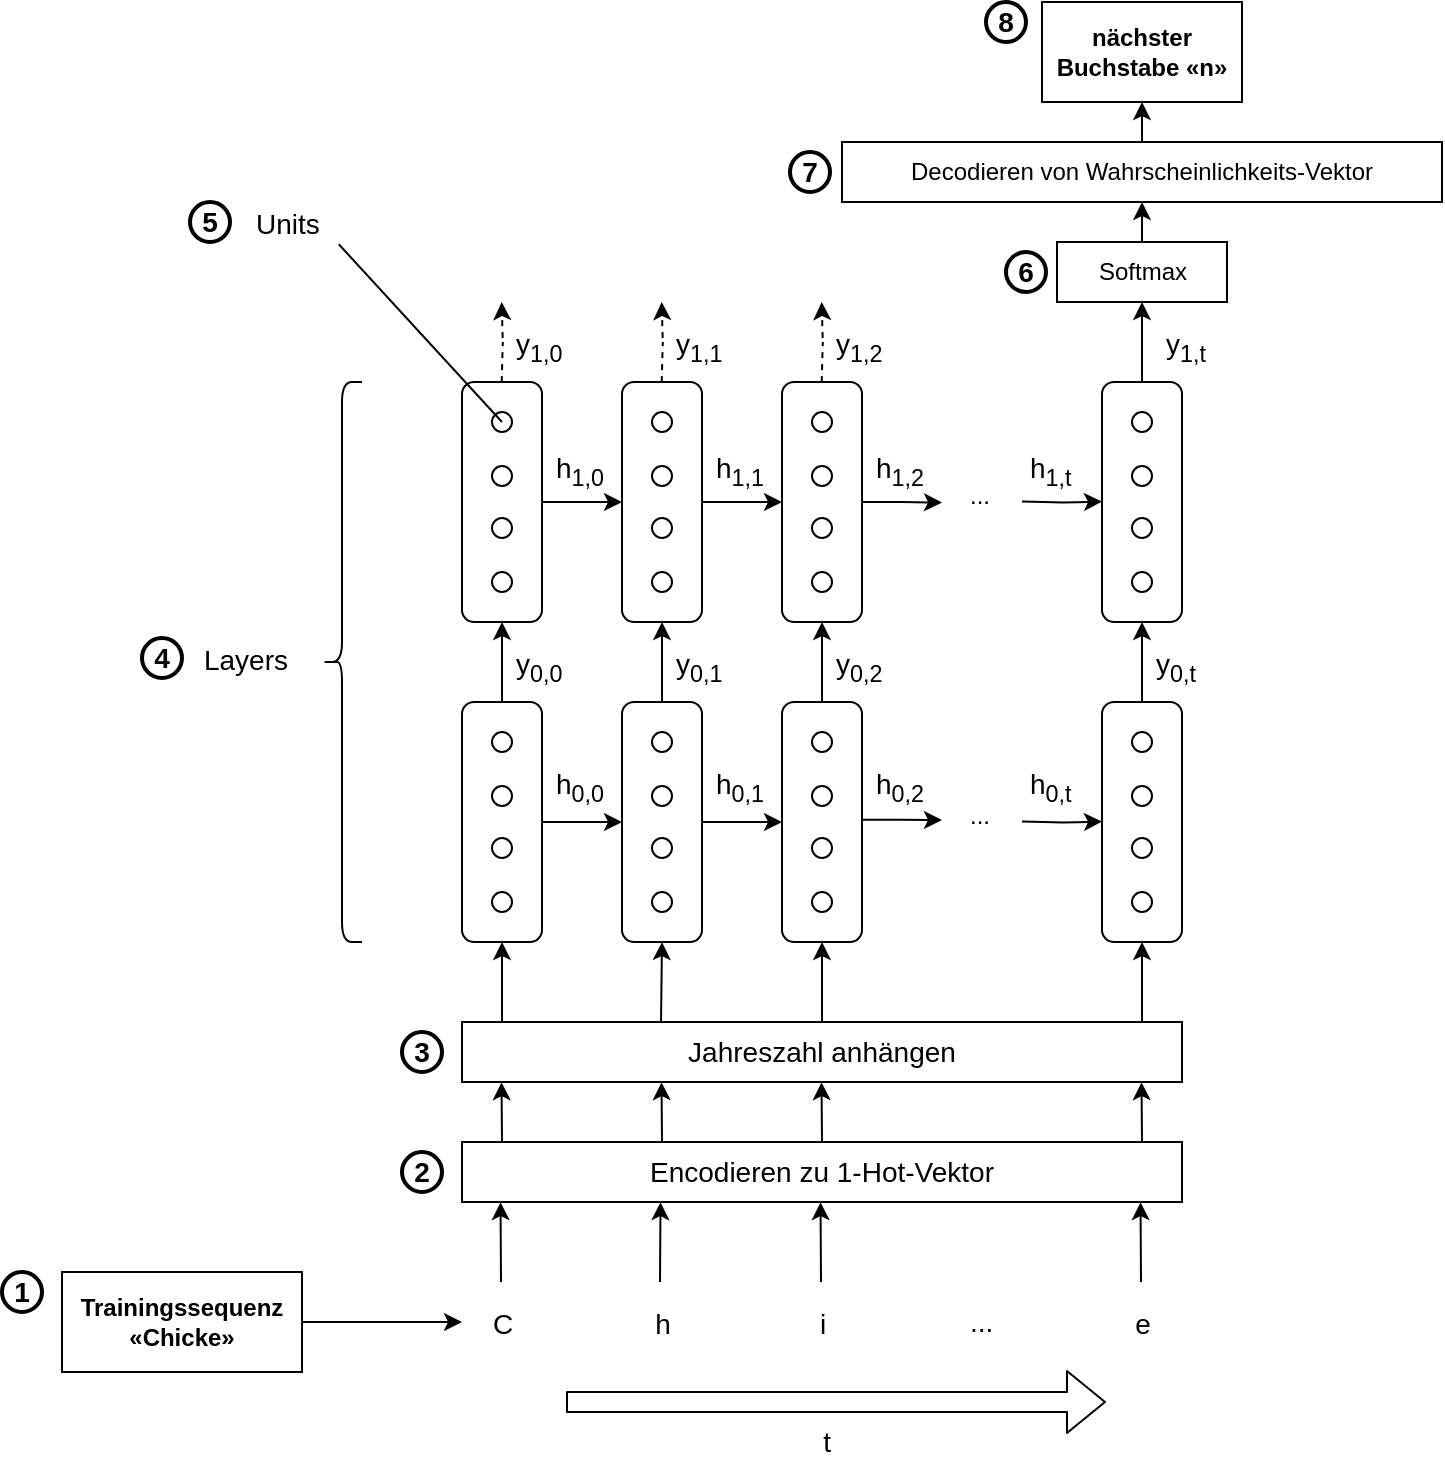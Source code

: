 <mxfile version="10.7.7" type="device"><diagram id="lL9z_keBMz3UbcUwebZH" name="Page-1"><mxGraphModel dx="898" dy="838" grid="1" gridSize="10" guides="1" tooltips="1" connect="1" arrows="1" fold="1" page="1" pageScale="1" pageWidth="1169" pageHeight="827" math="0" shadow="0"><root><mxCell id="0"/><mxCell id="1" parent="0"/><mxCell id="E1nVnceJSLLP7e6FSQIa-67" value="" style="group" parent="1" vertex="1" connectable="0"><mxGeometry x="400" y="440" width="360" height="120" as="geometry"/></mxCell><mxCell id="E1nVnceJSLLP7e6FSQIa-42" value="" style="group" parent="E1nVnceJSLLP7e6FSQIa-67" vertex="1" connectable="0"><mxGeometry width="40" height="120" as="geometry"/></mxCell><mxCell id="E1nVnceJSLLP7e6FSQIa-34" value="" style="rounded=1;whiteSpace=wrap;html=1;" parent="E1nVnceJSLLP7e6FSQIa-42" vertex="1"><mxGeometry width="40" height="120" as="geometry"/></mxCell><mxCell id="E1nVnceJSLLP7e6FSQIa-35" value="" style="ellipse;whiteSpace=wrap;html=1;aspect=fixed;rounded=1;" parent="E1nVnceJSLLP7e6FSQIa-42" vertex="1"><mxGeometry x="15" y="15" width="10" height="10" as="geometry"/></mxCell><mxCell id="E1nVnceJSLLP7e6FSQIa-38" value="" style="ellipse;whiteSpace=wrap;html=1;aspect=fixed;rounded=1;" parent="E1nVnceJSLLP7e6FSQIa-42" vertex="1"><mxGeometry x="15" y="42" width="10" height="10" as="geometry"/></mxCell><mxCell id="E1nVnceJSLLP7e6FSQIa-39" value="" style="ellipse;whiteSpace=wrap;html=1;aspect=fixed;rounded=1;" parent="E1nVnceJSLLP7e6FSQIa-42" vertex="1"><mxGeometry x="15" y="68" width="10" height="10" as="geometry"/></mxCell><mxCell id="E1nVnceJSLLP7e6FSQIa-40" value="" style="ellipse;whiteSpace=wrap;html=1;aspect=fixed;rounded=1;" parent="E1nVnceJSLLP7e6FSQIa-42" vertex="1"><mxGeometry x="15" y="95" width="10" height="10" as="geometry"/></mxCell><mxCell id="E1nVnceJSLLP7e6FSQIa-43" value="" style="group" parent="E1nVnceJSLLP7e6FSQIa-67" vertex="1" connectable="0"><mxGeometry x="80" width="40" height="120" as="geometry"/></mxCell><mxCell id="E1nVnceJSLLP7e6FSQIa-44" value="" style="rounded=1;whiteSpace=wrap;html=1;" parent="E1nVnceJSLLP7e6FSQIa-43" vertex="1"><mxGeometry width="40" height="120" as="geometry"/></mxCell><mxCell id="E1nVnceJSLLP7e6FSQIa-45" value="" style="ellipse;whiteSpace=wrap;html=1;aspect=fixed;rounded=1;" parent="E1nVnceJSLLP7e6FSQIa-43" vertex="1"><mxGeometry x="15" y="15" width="10" height="10" as="geometry"/></mxCell><mxCell id="E1nVnceJSLLP7e6FSQIa-46" value="" style="ellipse;whiteSpace=wrap;html=1;aspect=fixed;rounded=1;" parent="E1nVnceJSLLP7e6FSQIa-43" vertex="1"><mxGeometry x="15" y="42" width="10" height="10" as="geometry"/></mxCell><mxCell id="E1nVnceJSLLP7e6FSQIa-47" value="" style="ellipse;whiteSpace=wrap;html=1;aspect=fixed;rounded=1;" parent="E1nVnceJSLLP7e6FSQIa-43" vertex="1"><mxGeometry x="15" y="68" width="10" height="10" as="geometry"/></mxCell><mxCell id="E1nVnceJSLLP7e6FSQIa-48" value="" style="ellipse;whiteSpace=wrap;html=1;aspect=fixed;rounded=1;" parent="E1nVnceJSLLP7e6FSQIa-43" vertex="1"><mxGeometry x="15" y="95" width="10" height="10" as="geometry"/></mxCell><mxCell id="E1nVnceJSLLP7e6FSQIa-49" value="" style="group" parent="E1nVnceJSLLP7e6FSQIa-67" vertex="1" connectable="0"><mxGeometry x="160" width="40" height="120" as="geometry"/></mxCell><mxCell id="E1nVnceJSLLP7e6FSQIa-50" value="" style="rounded=1;whiteSpace=wrap;html=1;" parent="E1nVnceJSLLP7e6FSQIa-49" vertex="1"><mxGeometry width="40" height="120" as="geometry"/></mxCell><mxCell id="E1nVnceJSLLP7e6FSQIa-51" value="" style="ellipse;whiteSpace=wrap;html=1;aspect=fixed;rounded=1;" parent="E1nVnceJSLLP7e6FSQIa-49" vertex="1"><mxGeometry x="15" y="15" width="10" height="10" as="geometry"/></mxCell><mxCell id="E1nVnceJSLLP7e6FSQIa-52" value="" style="ellipse;whiteSpace=wrap;html=1;aspect=fixed;rounded=1;" parent="E1nVnceJSLLP7e6FSQIa-49" vertex="1"><mxGeometry x="15" y="42" width="10" height="10" as="geometry"/></mxCell><mxCell id="E1nVnceJSLLP7e6FSQIa-53" value="" style="ellipse;whiteSpace=wrap;html=1;aspect=fixed;rounded=1;" parent="E1nVnceJSLLP7e6FSQIa-49" vertex="1"><mxGeometry x="15" y="68" width="10" height="10" as="geometry"/></mxCell><mxCell id="E1nVnceJSLLP7e6FSQIa-54" value="" style="ellipse;whiteSpace=wrap;html=1;aspect=fixed;rounded=1;" parent="E1nVnceJSLLP7e6FSQIa-49" vertex="1"><mxGeometry x="15" y="95" width="10" height="10" as="geometry"/></mxCell><mxCell id="E1nVnceJSLLP7e6FSQIa-55" value="" style="group" parent="E1nVnceJSLLP7e6FSQIa-67" vertex="1" connectable="0"><mxGeometry x="320" width="40" height="120" as="geometry"/></mxCell><mxCell id="E1nVnceJSLLP7e6FSQIa-56" value="" style="rounded=1;whiteSpace=wrap;html=1;" parent="E1nVnceJSLLP7e6FSQIa-55" vertex="1"><mxGeometry width="40" height="120" as="geometry"/></mxCell><mxCell id="E1nVnceJSLLP7e6FSQIa-57" value="" style="ellipse;whiteSpace=wrap;html=1;aspect=fixed;rounded=1;" parent="E1nVnceJSLLP7e6FSQIa-55" vertex="1"><mxGeometry x="15" y="15" width="10" height="10" as="geometry"/></mxCell><mxCell id="E1nVnceJSLLP7e6FSQIa-58" value="" style="ellipse;whiteSpace=wrap;html=1;aspect=fixed;rounded=1;" parent="E1nVnceJSLLP7e6FSQIa-55" vertex="1"><mxGeometry x="15" y="42" width="10" height="10" as="geometry"/></mxCell><mxCell id="E1nVnceJSLLP7e6FSQIa-59" value="" style="ellipse;whiteSpace=wrap;html=1;aspect=fixed;rounded=1;" parent="E1nVnceJSLLP7e6FSQIa-55" vertex="1"><mxGeometry x="15" y="68" width="10" height="10" as="geometry"/></mxCell><mxCell id="E1nVnceJSLLP7e6FSQIa-60" value="" style="ellipse;whiteSpace=wrap;html=1;aspect=fixed;rounded=1;" parent="E1nVnceJSLLP7e6FSQIa-55" vertex="1"><mxGeometry x="15" y="95" width="10" height="10" as="geometry"/></mxCell><mxCell id="E1nVnceJSLLP7e6FSQIa-61" style="edgeStyle=orthogonalEdgeStyle;rounded=0;orthogonalLoop=1;jettySize=auto;html=1;exitX=1;exitY=0.5;exitDx=0;exitDy=0;entryX=0;entryY=0.5;entryDx=0;entryDy=0;" parent="E1nVnceJSLLP7e6FSQIa-67" source="E1nVnceJSLLP7e6FSQIa-34" target="E1nVnceJSLLP7e6FSQIa-44" edge="1"><mxGeometry relative="1" as="geometry"/></mxCell><mxCell id="E1nVnceJSLLP7e6FSQIa-62" style="edgeStyle=orthogonalEdgeStyle;rounded=0;orthogonalLoop=1;jettySize=auto;html=1;exitX=1;exitY=0.5;exitDx=0;exitDy=0;entryX=0;entryY=0.5;entryDx=0;entryDy=0;" parent="E1nVnceJSLLP7e6FSQIa-67" source="E1nVnceJSLLP7e6FSQIa-44" target="E1nVnceJSLLP7e6FSQIa-50" edge="1"><mxGeometry relative="1" as="geometry"/></mxCell><mxCell id="E1nVnceJSLLP7e6FSQIa-63" style="edgeStyle=orthogonalEdgeStyle;rounded=0;orthogonalLoop=1;jettySize=auto;html=1;exitX=1;exitY=0.5;exitDx=0;exitDy=0;" parent="E1nVnceJSLLP7e6FSQIa-67" edge="1"><mxGeometry relative="1" as="geometry"><mxPoint x="240" y="59" as="targetPoint"/><mxPoint x="199.889" y="58.889" as="sourcePoint"/><Array as="points"><mxPoint x="220" y="59"/></Array></mxGeometry></mxCell><mxCell id="E1nVnceJSLLP7e6FSQIa-64" value="..." style="text;html=1;resizable=0;points=[];autosize=1;align=left;verticalAlign=top;spacingTop=-4;" parent="E1nVnceJSLLP7e6FSQIa-67" vertex="1"><mxGeometry x="252" y="47" width="30" height="20" as="geometry"/></mxCell><mxCell id="E1nVnceJSLLP7e6FSQIa-65" style="edgeStyle=orthogonalEdgeStyle;rounded=0;orthogonalLoop=1;jettySize=auto;html=1;exitX=1;exitY=0.5;exitDx=0;exitDy=0;" parent="E1nVnceJSLLP7e6FSQIa-67" edge="1"><mxGeometry relative="1" as="geometry"><mxPoint x="320" y="59.786" as="targetPoint"/><mxPoint x="280" y="59.786" as="sourcePoint"/></mxGeometry></mxCell><mxCell id="E1nVnceJSLLP7e6FSQIa-125" value="&lt;span style=&quot;font-size: 14px&quot;&gt;h&lt;/span&gt;&lt;sub&gt;0,0&lt;/sub&gt;" style="text;html=1;resizable=0;points=[];autosize=1;align=left;verticalAlign=top;spacingTop=-4;fontSize=14;" parent="E1nVnceJSLLP7e6FSQIa-67" vertex="1"><mxGeometry x="45" y="30" width="40" height="20" as="geometry"/></mxCell><mxCell id="E1nVnceJSLLP7e6FSQIa-134" value="&lt;span style=&quot;font-size: 14px&quot;&gt;h&lt;/span&gt;&lt;sub&gt;0,1&lt;/sub&gt;" style="text;html=1;resizable=0;points=[];autosize=1;align=left;verticalAlign=top;spacingTop=-4;fontSize=14;" parent="E1nVnceJSLLP7e6FSQIa-67" vertex="1"><mxGeometry x="125" y="30" width="40" height="20" as="geometry"/></mxCell><mxCell id="E1nVnceJSLLP7e6FSQIa-135" value="&lt;span style=&quot;font-size: 14px&quot;&gt;h&lt;/span&gt;&lt;sub&gt;0,t&lt;/sub&gt;" style="text;html=1;resizable=0;points=[];autosize=1;align=left;verticalAlign=top;spacingTop=-4;fontSize=14;" parent="E1nVnceJSLLP7e6FSQIa-67" vertex="1"><mxGeometry x="282" y="30" width="40" height="20" as="geometry"/></mxCell><mxCell id="E1nVnceJSLLP7e6FSQIa-136" value="&lt;span style=&quot;font-size: 14px&quot;&gt;h&lt;/span&gt;&lt;sub&gt;0,2&lt;/sub&gt;" style="text;html=1;resizable=0;points=[];autosize=1;align=left;verticalAlign=top;spacingTop=-4;fontSize=14;" parent="E1nVnceJSLLP7e6FSQIa-67" vertex="1"><mxGeometry x="205" y="30" width="40" height="20" as="geometry"/></mxCell><mxCell id="E1nVnceJSLLP7e6FSQIa-68" value="" style="group" parent="1" vertex="1" connectable="0"><mxGeometry x="400" y="280" width="360" height="120" as="geometry"/></mxCell><mxCell id="E1nVnceJSLLP7e6FSQIa-69" value="" style="group" parent="E1nVnceJSLLP7e6FSQIa-68" vertex="1" connectable="0"><mxGeometry width="40" height="120" as="geometry"/></mxCell><mxCell id="E1nVnceJSLLP7e6FSQIa-70" value="" style="rounded=1;whiteSpace=wrap;html=1;" parent="E1nVnceJSLLP7e6FSQIa-69" vertex="1"><mxGeometry width="40" height="120" as="geometry"/></mxCell><mxCell id="E1nVnceJSLLP7e6FSQIa-71" value="" style="ellipse;whiteSpace=wrap;html=1;aspect=fixed;rounded=1;" parent="E1nVnceJSLLP7e6FSQIa-69" vertex="1"><mxGeometry x="15" y="15" width="10" height="10" as="geometry"/></mxCell><mxCell id="E1nVnceJSLLP7e6FSQIa-72" value="" style="ellipse;whiteSpace=wrap;html=1;aspect=fixed;rounded=1;" parent="E1nVnceJSLLP7e6FSQIa-69" vertex="1"><mxGeometry x="15" y="42" width="10" height="10" as="geometry"/></mxCell><mxCell id="E1nVnceJSLLP7e6FSQIa-73" value="" style="ellipse;whiteSpace=wrap;html=1;aspect=fixed;rounded=1;" parent="E1nVnceJSLLP7e6FSQIa-69" vertex="1"><mxGeometry x="15" y="68" width="10" height="10" as="geometry"/></mxCell><mxCell id="E1nVnceJSLLP7e6FSQIa-74" value="" style="ellipse;whiteSpace=wrap;html=1;aspect=fixed;rounded=1;" parent="E1nVnceJSLLP7e6FSQIa-69" vertex="1"><mxGeometry x="15" y="95" width="10" height="10" as="geometry"/></mxCell><mxCell id="E1nVnceJSLLP7e6FSQIa-75" value="" style="group" parent="E1nVnceJSLLP7e6FSQIa-68" vertex="1" connectable="0"><mxGeometry x="80" width="40" height="120" as="geometry"/></mxCell><mxCell id="E1nVnceJSLLP7e6FSQIa-76" value="" style="rounded=1;whiteSpace=wrap;html=1;" parent="E1nVnceJSLLP7e6FSQIa-75" vertex="1"><mxGeometry width="40" height="120" as="geometry"/></mxCell><mxCell id="E1nVnceJSLLP7e6FSQIa-77" value="" style="ellipse;whiteSpace=wrap;html=1;aspect=fixed;rounded=1;" parent="E1nVnceJSLLP7e6FSQIa-75" vertex="1"><mxGeometry x="15" y="15" width="10" height="10" as="geometry"/></mxCell><mxCell id="E1nVnceJSLLP7e6FSQIa-78" value="" style="ellipse;whiteSpace=wrap;html=1;aspect=fixed;rounded=1;" parent="E1nVnceJSLLP7e6FSQIa-75" vertex="1"><mxGeometry x="15" y="42" width="10" height="10" as="geometry"/></mxCell><mxCell id="E1nVnceJSLLP7e6FSQIa-79" value="" style="ellipse;whiteSpace=wrap;html=1;aspect=fixed;rounded=1;" parent="E1nVnceJSLLP7e6FSQIa-75" vertex="1"><mxGeometry x="15" y="68" width="10" height="10" as="geometry"/></mxCell><mxCell id="E1nVnceJSLLP7e6FSQIa-80" value="" style="ellipse;whiteSpace=wrap;html=1;aspect=fixed;rounded=1;" parent="E1nVnceJSLLP7e6FSQIa-75" vertex="1"><mxGeometry x="15" y="95" width="10" height="10" as="geometry"/></mxCell><mxCell id="E1nVnceJSLLP7e6FSQIa-81" value="" style="group" parent="E1nVnceJSLLP7e6FSQIa-68" vertex="1" connectable="0"><mxGeometry x="160" width="40" height="120" as="geometry"/></mxCell><mxCell id="E1nVnceJSLLP7e6FSQIa-82" value="" style="rounded=1;whiteSpace=wrap;html=1;" parent="E1nVnceJSLLP7e6FSQIa-81" vertex="1"><mxGeometry width="40" height="120" as="geometry"/></mxCell><mxCell id="E1nVnceJSLLP7e6FSQIa-83" value="" style="ellipse;whiteSpace=wrap;html=1;aspect=fixed;rounded=1;" parent="E1nVnceJSLLP7e6FSQIa-81" vertex="1"><mxGeometry x="15" y="15" width="10" height="10" as="geometry"/></mxCell><mxCell id="E1nVnceJSLLP7e6FSQIa-84" value="" style="ellipse;whiteSpace=wrap;html=1;aspect=fixed;rounded=1;" parent="E1nVnceJSLLP7e6FSQIa-81" vertex="1"><mxGeometry x="15" y="42" width="10" height="10" as="geometry"/></mxCell><mxCell id="E1nVnceJSLLP7e6FSQIa-85" value="" style="ellipse;whiteSpace=wrap;html=1;aspect=fixed;rounded=1;" parent="E1nVnceJSLLP7e6FSQIa-81" vertex="1"><mxGeometry x="15" y="68" width="10" height="10" as="geometry"/></mxCell><mxCell id="E1nVnceJSLLP7e6FSQIa-86" value="" style="ellipse;whiteSpace=wrap;html=1;aspect=fixed;rounded=1;" parent="E1nVnceJSLLP7e6FSQIa-81" vertex="1"><mxGeometry x="15" y="95" width="10" height="10" as="geometry"/></mxCell><mxCell id="E1nVnceJSLLP7e6FSQIa-87" value="" style="group" parent="E1nVnceJSLLP7e6FSQIa-68" vertex="1" connectable="0"><mxGeometry x="320" width="40" height="120" as="geometry"/></mxCell><mxCell id="E1nVnceJSLLP7e6FSQIa-88" value="" style="rounded=1;whiteSpace=wrap;html=1;" parent="E1nVnceJSLLP7e6FSQIa-87" vertex="1"><mxGeometry width="40" height="120" as="geometry"/></mxCell><mxCell id="E1nVnceJSLLP7e6FSQIa-89" value="" style="ellipse;whiteSpace=wrap;html=1;aspect=fixed;rounded=1;" parent="E1nVnceJSLLP7e6FSQIa-87" vertex="1"><mxGeometry x="15" y="15" width="10" height="10" as="geometry"/></mxCell><mxCell id="E1nVnceJSLLP7e6FSQIa-90" value="" style="ellipse;whiteSpace=wrap;html=1;aspect=fixed;rounded=1;" parent="E1nVnceJSLLP7e6FSQIa-87" vertex="1"><mxGeometry x="15" y="42" width="10" height="10" as="geometry"/></mxCell><mxCell id="E1nVnceJSLLP7e6FSQIa-91" value="" style="ellipse;whiteSpace=wrap;html=1;aspect=fixed;rounded=1;" parent="E1nVnceJSLLP7e6FSQIa-87" vertex="1"><mxGeometry x="15" y="68" width="10" height="10" as="geometry"/></mxCell><mxCell id="E1nVnceJSLLP7e6FSQIa-92" value="" style="ellipse;whiteSpace=wrap;html=1;aspect=fixed;rounded=1;" parent="E1nVnceJSLLP7e6FSQIa-87" vertex="1"><mxGeometry x="15" y="95" width="10" height="10" as="geometry"/></mxCell><mxCell id="E1nVnceJSLLP7e6FSQIa-93" style="edgeStyle=orthogonalEdgeStyle;rounded=0;orthogonalLoop=1;jettySize=auto;html=1;exitX=1;exitY=0.5;exitDx=0;exitDy=0;entryX=0;entryY=0.5;entryDx=0;entryDy=0;" parent="E1nVnceJSLLP7e6FSQIa-68" source="E1nVnceJSLLP7e6FSQIa-70" target="E1nVnceJSLLP7e6FSQIa-76" edge="1"><mxGeometry relative="1" as="geometry"/></mxCell><mxCell id="E1nVnceJSLLP7e6FSQIa-94" style="edgeStyle=orthogonalEdgeStyle;rounded=0;orthogonalLoop=1;jettySize=auto;html=1;exitX=1;exitY=0.5;exitDx=0;exitDy=0;entryX=0;entryY=0.5;entryDx=0;entryDy=0;" parent="E1nVnceJSLLP7e6FSQIa-68" source="E1nVnceJSLLP7e6FSQIa-76" target="E1nVnceJSLLP7e6FSQIa-82" edge="1"><mxGeometry relative="1" as="geometry"/></mxCell><mxCell id="E1nVnceJSLLP7e6FSQIa-95" style="edgeStyle=orthogonalEdgeStyle;rounded=0;orthogonalLoop=1;jettySize=auto;html=1;exitX=1;exitY=0.5;exitDx=0;exitDy=0;" parent="E1nVnceJSLLP7e6FSQIa-68" source="E1nVnceJSLLP7e6FSQIa-82" edge="1"><mxGeometry relative="1" as="geometry"><mxPoint x="240" y="60.286" as="targetPoint"/></mxGeometry></mxCell><mxCell id="E1nVnceJSLLP7e6FSQIa-96" value="..." style="text;html=1;resizable=0;points=[];autosize=1;align=left;verticalAlign=top;spacingTop=-4;" parent="E1nVnceJSLLP7e6FSQIa-68" vertex="1"><mxGeometry x="252" y="47" width="30" height="20" as="geometry"/></mxCell><mxCell id="E1nVnceJSLLP7e6FSQIa-97" style="edgeStyle=orthogonalEdgeStyle;rounded=0;orthogonalLoop=1;jettySize=auto;html=1;exitX=1;exitY=0.5;exitDx=0;exitDy=0;" parent="E1nVnceJSLLP7e6FSQIa-68" edge="1"><mxGeometry relative="1" as="geometry"><mxPoint x="320" y="59.786" as="targetPoint"/><mxPoint x="280" y="59.786" as="sourcePoint"/></mxGeometry></mxCell><mxCell id="E1nVnceJSLLP7e6FSQIa-137" value="&lt;span style=&quot;font-size: 14px&quot;&gt;h&lt;/span&gt;&lt;sub&gt;1,t&lt;/sub&gt;" style="text;html=1;resizable=0;points=[];autosize=1;align=left;verticalAlign=top;spacingTop=-4;fontSize=14;" parent="E1nVnceJSLLP7e6FSQIa-68" vertex="1"><mxGeometry x="282" y="32" width="40" height="20" as="geometry"/></mxCell><mxCell id="E1nVnceJSLLP7e6FSQIa-138" value="&lt;span style=&quot;font-size: 14px&quot;&gt;h&lt;/span&gt;&lt;sub&gt;1,2&lt;/sub&gt;" style="text;html=1;resizable=0;points=[];autosize=1;align=left;verticalAlign=top;spacingTop=-4;fontSize=14;" parent="E1nVnceJSLLP7e6FSQIa-68" vertex="1"><mxGeometry x="205" y="32" width="40" height="20" as="geometry"/></mxCell><mxCell id="E1nVnceJSLLP7e6FSQIa-139" value="&lt;span style=&quot;font-size: 14px&quot;&gt;h&lt;/span&gt;&lt;sub&gt;1,1&lt;/sub&gt;" style="text;html=1;resizable=0;points=[];autosize=1;align=left;verticalAlign=top;spacingTop=-4;fontSize=14;" parent="E1nVnceJSLLP7e6FSQIa-68" vertex="1"><mxGeometry x="125" y="32" width="40" height="20" as="geometry"/></mxCell><mxCell id="E1nVnceJSLLP7e6FSQIa-140" value="&lt;span style=&quot;font-size: 14px&quot;&gt;h&lt;/span&gt;&lt;sub&gt;1,0&lt;/sub&gt;" style="text;html=1;resizable=0;points=[];autosize=1;align=left;verticalAlign=top;spacingTop=-4;fontSize=14;" parent="E1nVnceJSLLP7e6FSQIa-68" vertex="1"><mxGeometry x="45" y="32" width="40" height="20" as="geometry"/></mxCell><mxCell id="E1nVnceJSLLP7e6FSQIa-98" style="edgeStyle=orthogonalEdgeStyle;rounded=0;orthogonalLoop=1;jettySize=auto;html=1;exitX=0.5;exitY=0;exitDx=0;exitDy=0;entryX=0.5;entryY=1;entryDx=0;entryDy=0;" parent="1" source="E1nVnceJSLLP7e6FSQIa-34" target="E1nVnceJSLLP7e6FSQIa-70" edge="1"><mxGeometry relative="1" as="geometry"/></mxCell><mxCell id="E1nVnceJSLLP7e6FSQIa-99" style="edgeStyle=orthogonalEdgeStyle;rounded=0;orthogonalLoop=1;jettySize=auto;html=1;exitX=0.5;exitY=0;exitDx=0;exitDy=0;entryX=0.5;entryY=1;entryDx=0;entryDy=0;" parent="1" source="E1nVnceJSLLP7e6FSQIa-44" target="E1nVnceJSLLP7e6FSQIa-76" edge="1"><mxGeometry relative="1" as="geometry"/></mxCell><mxCell id="E1nVnceJSLLP7e6FSQIa-100" style="edgeStyle=orthogonalEdgeStyle;rounded=0;orthogonalLoop=1;jettySize=auto;html=1;exitX=0.5;exitY=0;exitDx=0;exitDy=0;entryX=0.5;entryY=1;entryDx=0;entryDy=0;" parent="1" source="E1nVnceJSLLP7e6FSQIa-50" target="E1nVnceJSLLP7e6FSQIa-82" edge="1"><mxGeometry relative="1" as="geometry"/></mxCell><mxCell id="E1nVnceJSLLP7e6FSQIa-101" style="edgeStyle=orthogonalEdgeStyle;rounded=0;orthogonalLoop=1;jettySize=auto;html=1;exitX=0.5;exitY=0;exitDx=0;exitDy=0;entryX=0.5;entryY=1;entryDx=0;entryDy=0;" parent="1" source="E1nVnceJSLLP7e6FSQIa-56" target="E1nVnceJSLLP7e6FSQIa-88" edge="1"><mxGeometry relative="1" as="geometry"/></mxCell><mxCell id="E1nVnceJSLLP7e6FSQIa-102" style="edgeStyle=orthogonalEdgeStyle;rounded=0;orthogonalLoop=1;jettySize=auto;html=1;exitX=0.5;exitY=0;exitDx=0;exitDy=0;entryX=0.5;entryY=1;entryDx=0;entryDy=0;" parent="1" source="E1nVnceJSLLP7e6FSQIa-88" target="E1nVnceJSLLP7e6FSQIa-104" edge="1"><mxGeometry relative="1" as="geometry"><mxPoint x="739.759" y="230" as="targetPoint"/></mxGeometry></mxCell><mxCell id="E1nVnceJSLLP7e6FSQIa-106" style="edgeStyle=orthogonalEdgeStyle;rounded=0;orthogonalLoop=1;jettySize=auto;html=1;exitX=0.5;exitY=0;exitDx=0;exitDy=0;" parent="1" source="E1nVnceJSLLP7e6FSQIa-104" edge="1"><mxGeometry relative="1" as="geometry"><mxPoint x="740" y="190" as="targetPoint"/></mxGeometry></mxCell><mxCell id="E1nVnceJSLLP7e6FSQIa-104" value="Softmax" style="rounded=0;whiteSpace=wrap;html=1;" parent="1" vertex="1"><mxGeometry x="697.5" y="210" width="85" height="30" as="geometry"/></mxCell><mxCell id="E1nVnceJSLLP7e6FSQIa-107" value="C" style="text;html=1;resizable=0;points=[];autosize=1;align=center;verticalAlign=top;spacingTop=-4;fontSize=14;" parent="1" vertex="1"><mxGeometry x="410" y="740" width="20" height="20" as="geometry"/></mxCell><mxCell id="E1nVnceJSLLP7e6FSQIa-108" value="h" style="text;html=1;resizable=0;points=[];autosize=1;align=center;verticalAlign=top;spacingTop=-4;fontSize=14;" parent="1" vertex="1"><mxGeometry x="490" y="740" width="20" height="20" as="geometry"/></mxCell><mxCell id="E1nVnceJSLLP7e6FSQIa-109" value="i" style="text;html=1;resizable=0;points=[];autosize=1;align=center;verticalAlign=top;spacingTop=-4;fontSize=14;" parent="1" vertex="1"><mxGeometry x="570" y="740" width="20" height="20" as="geometry"/></mxCell><mxCell id="E1nVnceJSLLP7e6FSQIa-112" value="..." style="text;html=1;fontSize=14;" parent="1" vertex="1"><mxGeometry x="652" y="735" width="40" height="30" as="geometry"/></mxCell><mxCell id="E1nVnceJSLLP7e6FSQIa-113" value="e" style="text;html=1;resizable=0;points=[];autosize=1;align=center;verticalAlign=top;spacingTop=-4;fontSize=14;" parent="1" vertex="1"><mxGeometry x="730" y="740" width="20" height="20" as="geometry"/></mxCell><mxCell id="E1nVnceJSLLP7e6FSQIa-114" value="" style="endArrow=classic;html=1;fontSize=14;entryX=0.5;entryY=1;entryDx=0;entryDy=0;" parent="1" target="E1nVnceJSLLP7e6FSQIa-34" edge="1"><mxGeometry width="50" height="50" relative="1" as="geometry"><mxPoint x="420" y="600" as="sourcePoint"/><mxPoint x="430" y="570" as="targetPoint"/></mxGeometry></mxCell><mxCell id="E1nVnceJSLLP7e6FSQIa-115" value="" style="endArrow=classic;html=1;fontSize=14;entryX=0.5;entryY=1;entryDx=0;entryDy=0;" parent="1" target="E1nVnceJSLLP7e6FSQIa-44" edge="1"><mxGeometry width="50" height="50" relative="1" as="geometry"><mxPoint x="499.5" y="600" as="sourcePoint"/><mxPoint x="520" y="570" as="targetPoint"/></mxGeometry></mxCell><mxCell id="E1nVnceJSLLP7e6FSQIa-116" value="" style="endArrow=classic;html=1;fontSize=14;entryX=0.5;entryY=1;entryDx=0;entryDy=0;" parent="1" target="E1nVnceJSLLP7e6FSQIa-50" edge="1"><mxGeometry width="50" height="50" relative="1" as="geometry"><mxPoint x="580" y="600" as="sourcePoint"/><mxPoint x="600" y="570" as="targetPoint"/></mxGeometry></mxCell><mxCell id="E1nVnceJSLLP7e6FSQIa-117" value="" style="endArrow=classic;html=1;fontSize=14;entryX=0.5;entryY=1;entryDx=0;entryDy=0;" parent="1" target="E1nVnceJSLLP7e6FSQIa-56" edge="1"><mxGeometry width="50" height="50" relative="1" as="geometry"><mxPoint x="740" y="600" as="sourcePoint"/><mxPoint x="760" y="570" as="targetPoint"/></mxGeometry></mxCell><mxCell id="E1nVnceJSLLP7e6FSQIa-118" value="y&lt;sub&gt;0,0&lt;/sub&gt;" style="text;html=1;resizable=0;points=[];autosize=1;align=left;verticalAlign=top;spacingTop=-4;fontSize=14;" parent="1" vertex="1"><mxGeometry x="425" y="410" width="40" height="20" as="geometry"/></mxCell><mxCell id="E1nVnceJSLLP7e6FSQIa-119" value="y&lt;sub&gt;0,1&lt;/sub&gt;" style="text;html=1;resizable=0;points=[];autosize=1;align=left;verticalAlign=top;spacingTop=-4;fontSize=14;" parent="1" vertex="1"><mxGeometry x="505" y="410" width="40" height="20" as="geometry"/></mxCell><mxCell id="E1nVnceJSLLP7e6FSQIa-122" value="y&lt;font style=&quot;font-size: 14px&quot;&gt;&lt;sub&gt;0,2&lt;/sub&gt;&lt;/font&gt;" style="text;html=1;resizable=0;points=[];autosize=1;align=left;verticalAlign=top;spacingTop=-4;fontSize=14;" parent="1" vertex="1"><mxGeometry x="585" y="410" width="40" height="20" as="geometry"/></mxCell><mxCell id="E1nVnceJSLLP7e6FSQIa-123" value="y&lt;font style=&quot;font-size: 14px&quot;&gt;&lt;sub&gt;0,t&lt;/sub&gt;&lt;/font&gt;" style="text;html=1;resizable=0;points=[];autosize=1;align=left;verticalAlign=top;spacingTop=-4;fontSize=14;" parent="1" vertex="1"><mxGeometry x="745" y="410" width="40" height="20" as="geometry"/></mxCell><mxCell id="E1nVnceJSLLP7e6FSQIa-127" value="y&lt;sub&gt;1,0&lt;/sub&gt;" style="text;html=1;resizable=0;points=[];autosize=1;align=left;verticalAlign=top;spacingTop=-4;fontSize=14;" parent="1" vertex="1"><mxGeometry x="425" y="250" width="40" height="20" as="geometry"/></mxCell><mxCell id="E1nVnceJSLLP7e6FSQIa-128" style="edgeStyle=orthogonalEdgeStyle;rounded=0;orthogonalLoop=1;jettySize=auto;html=1;exitX=0.5;exitY=0;exitDx=0;exitDy=0;entryX=0.5;entryY=1;entryDx=0;entryDy=0;dashed=1;" parent="1" edge="1"><mxGeometry relative="1" as="geometry"><mxPoint x="419.857" y="280.048" as="sourcePoint"/><mxPoint x="419.857" y="240.048" as="targetPoint"/></mxGeometry></mxCell><mxCell id="E1nVnceJSLLP7e6FSQIa-129" value="y&lt;sub&gt;1,1&lt;/sub&gt;" style="text;html=1;resizable=0;points=[];autosize=1;align=left;verticalAlign=top;spacingTop=-4;fontSize=14;" parent="1" vertex="1"><mxGeometry x="505" y="250" width="40" height="20" as="geometry"/></mxCell><mxCell id="E1nVnceJSLLP7e6FSQIa-130" style="edgeStyle=orthogonalEdgeStyle;rounded=0;orthogonalLoop=1;jettySize=auto;html=1;exitX=0.5;exitY=0;exitDx=0;exitDy=0;entryX=0.5;entryY=1;entryDx=0;entryDy=0;dashed=1;" parent="1" edge="1"><mxGeometry relative="1" as="geometry"><mxPoint x="499.857" y="280.048" as="sourcePoint"/><mxPoint x="499.857" y="240.048" as="targetPoint"/></mxGeometry></mxCell><mxCell id="E1nVnceJSLLP7e6FSQIa-131" value="y&lt;sub&gt;1,2&lt;/sub&gt;" style="text;html=1;resizable=0;points=[];autosize=1;align=left;verticalAlign=top;spacingTop=-4;fontSize=14;" parent="1" vertex="1"><mxGeometry x="585" y="250" width="40" height="20" as="geometry"/></mxCell><mxCell id="E1nVnceJSLLP7e6FSQIa-132" style="edgeStyle=orthogonalEdgeStyle;rounded=0;orthogonalLoop=1;jettySize=auto;html=1;exitX=0.5;exitY=0;exitDx=0;exitDy=0;entryX=0.5;entryY=1;entryDx=0;entryDy=0;dashed=1;" parent="1" edge="1"><mxGeometry relative="1" as="geometry"><mxPoint x="579.857" y="280.048" as="sourcePoint"/><mxPoint x="579.857" y="240.048" as="targetPoint"/></mxGeometry></mxCell><mxCell id="E1nVnceJSLLP7e6FSQIa-133" value="y&lt;sub&gt;1,t&lt;/sub&gt;" style="text;html=1;resizable=0;points=[];autosize=1;align=left;verticalAlign=top;spacingTop=-4;fontSize=14;" parent="1" vertex="1"><mxGeometry x="750" y="250" width="40" height="20" as="geometry"/></mxCell><mxCell id="E1nVnceJSLLP7e6FSQIa-143" value="" style="edgeStyle=orthogonalEdgeStyle;rounded=0;orthogonalLoop=1;jettySize=auto;html=1;fontSize=14;" parent="1" source="E1nVnceJSLLP7e6FSQIa-141" edge="1"><mxGeometry relative="1" as="geometry"><mxPoint x="400" y="750" as="targetPoint"/></mxGeometry></mxCell><mxCell id="E1nVnceJSLLP7e6FSQIa-141" value="Trainingssequenz «Chicke»" style="rounded=0;whiteSpace=wrap;html=1;fontSize=12;align=center;fontStyle=1" parent="1" vertex="1"><mxGeometry x="200" y="725" width="120" height="50" as="geometry"/></mxCell><mxCell id="E1nVnceJSLLP7e6FSQIa-144" value="nächster Buchstabe «n»" style="rounded=0;whiteSpace=wrap;html=1;fontSize=12;align=center;fontStyle=1" parent="1" vertex="1"><mxGeometry x="690" y="90" width="100" height="50" as="geometry"/></mxCell><mxCell id="E1nVnceJSLLP7e6FSQIa-147" value="" style="shape=flexArrow;endArrow=classic;html=1;fontSize=14;" parent="1" edge="1"><mxGeometry width="50" height="50" relative="1" as="geometry"><mxPoint x="452" y="790" as="sourcePoint"/><mxPoint x="722" y="790" as="targetPoint"/></mxGeometry></mxCell><mxCell id="E1nVnceJSLLP7e6FSQIa-148" value="t" style="text;html=1;resizable=0;points=[];align=center;verticalAlign=middle;labelBackgroundColor=#ffffff;fontSize=14;" parent="E1nVnceJSLLP7e6FSQIa-147" vertex="1" connectable="0"><mxGeometry x="-0.108" y="-3" relative="1" as="geometry"><mxPoint x="9.5" y="17" as="offset"/></mxGeometry></mxCell><mxCell id="E1nVnceJSLLP7e6FSQIa-151" value="" style="shape=curlyBracket;whiteSpace=wrap;html=1;rounded=1;fontSize=14;align=center;" parent="1" vertex="1"><mxGeometry x="330" y="280" width="20" height="280" as="geometry"/></mxCell><mxCell id="E1nVnceJSLLP7e6FSQIa-152" value="Layers" style="text;html=1;resizable=0;points=[];autosize=1;align=right;verticalAlign=top;spacingTop=-4;fontSize=14;" parent="1" vertex="1"><mxGeometry x="254" y="408" width="60" height="20" as="geometry"/></mxCell><mxCell id="E1nVnceJSLLP7e6FSQIa-153" value="Units" style="text;html=1;resizable=0;points=[];autosize=1;align=left;verticalAlign=top;spacingTop=-4;fontSize=14;" parent="1" vertex="1"><mxGeometry x="295" y="190" width="50" height="20" as="geometry"/></mxCell><mxCell id="E1nVnceJSLLP7e6FSQIa-155" value="" style="endArrow=none;html=1;fontSize=14;exitX=0.868;exitY=1.057;exitDx=0;exitDy=0;exitPerimeter=0;entryX=0.5;entryY=0.5;entryDx=0;entryDy=0;entryPerimeter=0;" parent="1" source="E1nVnceJSLLP7e6FSQIa-153" target="E1nVnceJSLLP7e6FSQIa-71" edge="1"><mxGeometry width="50" height="50" relative="1" as="geometry"><mxPoint x="200" y="760" as="sourcePoint"/><mxPoint x="250" y="710" as="targetPoint"/></mxGeometry></mxCell><mxCell id="E1nVnceJSLLP7e6FSQIa-156" value="&lt;div style=&quot;text-align: center&quot;&gt;&lt;span&gt;Encodieren zu 1-Hot-Vektor&lt;/span&gt;&lt;/div&gt;" style="rounded=0;whiteSpace=wrap;html=1;fontSize=14;align=center;" parent="1" vertex="1"><mxGeometry x="400" y="660" width="360" height="30" as="geometry"/></mxCell><mxCell id="E1nVnceJSLLP7e6FSQIa-157" value="" style="endArrow=classic;html=1;fontSize=14;entryX=0.5;entryY=1;entryDx=0;entryDy=0;" parent="1" edge="1"><mxGeometry width="50" height="50" relative="1" as="geometry"><mxPoint x="419.5" y="730" as="sourcePoint"/><mxPoint x="419.259" y="690.103" as="targetPoint"/></mxGeometry></mxCell><mxCell id="E1nVnceJSLLP7e6FSQIa-158" value="" style="endArrow=classic;html=1;fontSize=14;entryX=0.5;entryY=1;entryDx=0;entryDy=0;" parent="1" edge="1"><mxGeometry width="50" height="50" relative="1" as="geometry"><mxPoint x="499" y="730" as="sourcePoint"/><mxPoint x="499.259" y="690.103" as="targetPoint"/></mxGeometry></mxCell><mxCell id="E1nVnceJSLLP7e6FSQIa-159" value="" style="endArrow=classic;html=1;fontSize=14;entryX=0.5;entryY=1;entryDx=0;entryDy=0;" parent="1" edge="1"><mxGeometry width="50" height="50" relative="1" as="geometry"><mxPoint x="579.5" y="730" as="sourcePoint"/><mxPoint x="579.259" y="690.103" as="targetPoint"/></mxGeometry></mxCell><mxCell id="E1nVnceJSLLP7e6FSQIa-160" value="" style="endArrow=classic;html=1;fontSize=14;entryX=0.5;entryY=1;entryDx=0;entryDy=0;" parent="1" edge="1"><mxGeometry width="50" height="50" relative="1" as="geometry"><mxPoint x="739.5" y="730" as="sourcePoint"/><mxPoint x="739.259" y="690.103" as="targetPoint"/></mxGeometry></mxCell><mxCell id="E1nVnceJSLLP7e6FSQIa-162" style="edgeStyle=orthogonalEdgeStyle;rounded=0;orthogonalLoop=1;jettySize=auto;html=1;exitX=0.5;exitY=0;exitDx=0;exitDy=0;entryX=0.5;entryY=1;entryDx=0;entryDy=0;fontSize=14;" parent="1" source="E1nVnceJSLLP7e6FSQIa-161" target="E1nVnceJSLLP7e6FSQIa-144" edge="1"><mxGeometry relative="1" as="geometry"/></mxCell><mxCell id="E1nVnceJSLLP7e6FSQIa-161" value="&lt;div style=&quot;text-align: center; font-size: 12px;&quot;&gt;&lt;span style=&quot;font-size: 12px;&quot;&gt;Decodieren von Wahrscheinlichkeits-Vektor&lt;/span&gt;&lt;/div&gt;" style="rounded=0;whiteSpace=wrap;html=1;fontSize=12;align=center;" parent="1" vertex="1"><mxGeometry x="590" y="160" width="300" height="30" as="geometry"/></mxCell><mxCell id="E1nVnceJSLLP7e6FSQIa-164" value="1" style="ellipse;whiteSpace=wrap;html=1;aspect=fixed;rounded=1;fontSize=14;align=center;fontStyle=1;strokeWidth=2;" parent="1" vertex="1"><mxGeometry x="170" y="725" width="20" height="20" as="geometry"/></mxCell><mxCell id="E1nVnceJSLLP7e6FSQIa-165" value="2" style="ellipse;whiteSpace=wrap;html=1;aspect=fixed;rounded=1;fontSize=14;align=center;fontStyle=1;strokeWidth=2;" parent="1" vertex="1"><mxGeometry x="370" y="665" width="20" height="20" as="geometry"/></mxCell><mxCell id="E1nVnceJSLLP7e6FSQIa-166" value="4" style="ellipse;whiteSpace=wrap;html=1;aspect=fixed;rounded=1;fontSize=14;align=center;fontStyle=1;strokeWidth=2;" parent="1" vertex="1"><mxGeometry x="240" y="408" width="20" height="20" as="geometry"/></mxCell><mxCell id="E1nVnceJSLLP7e6FSQIa-167" value="5" style="ellipse;whiteSpace=wrap;html=1;aspect=fixed;rounded=1;fontSize=14;align=center;fontStyle=1;strokeWidth=2;" parent="1" vertex="1"><mxGeometry x="264" y="190" width="20" height="20" as="geometry"/></mxCell><mxCell id="E1nVnceJSLLP7e6FSQIa-168" value="6" style="ellipse;whiteSpace=wrap;html=1;aspect=fixed;rounded=1;fontSize=14;align=center;fontStyle=1;strokeWidth=2;" parent="1" vertex="1"><mxGeometry x="672" y="215" width="20" height="20" as="geometry"/></mxCell><mxCell id="E1nVnceJSLLP7e6FSQIa-169" value="7" style="ellipse;whiteSpace=wrap;html=1;aspect=fixed;rounded=1;fontSize=14;align=center;fontStyle=1;strokeWidth=2;" parent="1" vertex="1"><mxGeometry x="564" y="165" width="20" height="20" as="geometry"/></mxCell><mxCell id="E1nVnceJSLLP7e6FSQIa-170" value="8" style="ellipse;whiteSpace=wrap;html=1;aspect=fixed;rounded=1;fontSize=14;align=center;fontStyle=1;strokeWidth=2;" parent="1" vertex="1"><mxGeometry x="662" y="90" width="20" height="20" as="geometry"/></mxCell><mxCell id="-vDFl_PrF8bQ1KMyeWa0-1" value="&lt;div style=&quot;text-align: center&quot;&gt;&lt;span&gt;Jahreszahl anhängen&lt;/span&gt;&lt;/div&gt;" style="rounded=0;whiteSpace=wrap;html=1;fontSize=14;align=center;" vertex="1" parent="1"><mxGeometry x="400" y="600" width="360" height="30" as="geometry"/></mxCell><mxCell id="-vDFl_PrF8bQ1KMyeWa0-2" value="" style="endArrow=classic;html=1;fontSize=14;entryX=0.5;entryY=1;entryDx=0;entryDy=0;" edge="1" parent="1"><mxGeometry width="50" height="50" relative="1" as="geometry"><mxPoint x="420" y="660" as="sourcePoint"/><mxPoint x="419.759" y="630.103" as="targetPoint"/></mxGeometry></mxCell><mxCell id="-vDFl_PrF8bQ1KMyeWa0-3" value="" style="endArrow=classic;html=1;fontSize=14;entryX=0.5;entryY=1;entryDx=0;entryDy=0;" edge="1" parent="1"><mxGeometry width="50" height="50" relative="1" as="geometry"><mxPoint x="500" y="660" as="sourcePoint"/><mxPoint x="499.759" y="630.103" as="targetPoint"/></mxGeometry></mxCell><mxCell id="-vDFl_PrF8bQ1KMyeWa0-4" value="" style="endArrow=classic;html=1;fontSize=14;entryX=0.5;entryY=1;entryDx=0;entryDy=0;" edge="1" parent="1"><mxGeometry width="50" height="50" relative="1" as="geometry"><mxPoint x="580" y="660" as="sourcePoint"/><mxPoint x="579.759" y="630.103" as="targetPoint"/></mxGeometry></mxCell><mxCell id="-vDFl_PrF8bQ1KMyeWa0-5" value="" style="endArrow=classic;html=1;fontSize=14;entryX=0.5;entryY=1;entryDx=0;entryDy=0;" edge="1" parent="1"><mxGeometry width="50" height="50" relative="1" as="geometry"><mxPoint x="740" y="660" as="sourcePoint"/><mxPoint x="739.759" y="630.103" as="targetPoint"/></mxGeometry></mxCell><mxCell id="-vDFl_PrF8bQ1KMyeWa0-8" value="3" style="ellipse;whiteSpace=wrap;html=1;aspect=fixed;rounded=1;fontSize=14;align=center;fontStyle=1;strokeWidth=2;" vertex="1" parent="1"><mxGeometry x="370" y="605" width="20" height="20" as="geometry"/></mxCell></root></mxGraphModel></diagram></mxfile>